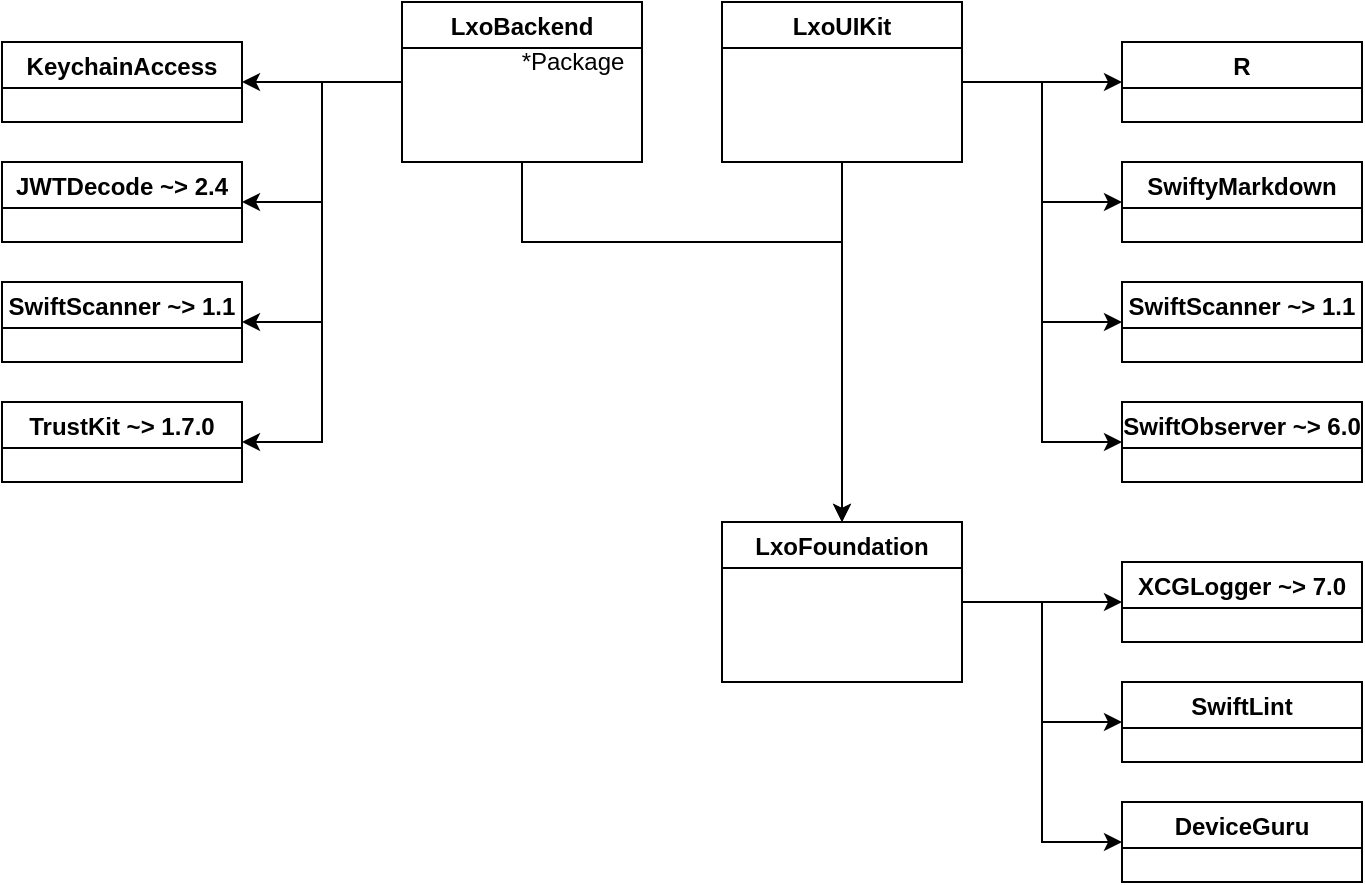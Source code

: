 <mxfile version="15.4.3" type="github">
  <diagram id="ckdOkKxMEzGKWoXddqem" name="Page-1">
    <mxGraphModel dx="1588" dy="262" grid="1" gridSize="10" guides="1" tooltips="1" connect="1" arrows="1" fold="1" page="0" pageScale="1" pageWidth="827" pageHeight="1169" math="0" shadow="0">
      <root>
        <mxCell id="0" />
        <mxCell id="1" parent="0" />
        <mxCell id="-XRt4lCiMcRDXyAqXYDS-6" style="edgeStyle=orthogonalEdgeStyle;rounded=0;orthogonalLoop=1;jettySize=auto;html=1;entryX=0;entryY=0.5;entryDx=0;entryDy=0;" edge="1" parent="1" source="-XRt4lCiMcRDXyAqXYDS-1" target="-XRt4lCiMcRDXyAqXYDS-5">
          <mxGeometry relative="1" as="geometry" />
        </mxCell>
        <mxCell id="-XRt4lCiMcRDXyAqXYDS-7" style="edgeStyle=orthogonalEdgeStyle;rounded=0;orthogonalLoop=1;jettySize=auto;html=1;entryX=0;entryY=0.5;entryDx=0;entryDy=0;" edge="1" parent="1" source="-XRt4lCiMcRDXyAqXYDS-1" target="-XRt4lCiMcRDXyAqXYDS-4">
          <mxGeometry relative="1" as="geometry" />
        </mxCell>
        <mxCell id="-XRt4lCiMcRDXyAqXYDS-8" style="edgeStyle=orthogonalEdgeStyle;rounded=0;orthogonalLoop=1;jettySize=auto;html=1;entryX=0;entryY=0.5;entryDx=0;entryDy=0;" edge="1" parent="1" source="-XRt4lCiMcRDXyAqXYDS-1" target="-XRt4lCiMcRDXyAqXYDS-3">
          <mxGeometry relative="1" as="geometry" />
        </mxCell>
        <mxCell id="-XRt4lCiMcRDXyAqXYDS-1" value="LxoFoundation" style="swimlane;" vertex="1" parent="1">
          <mxGeometry x="240" y="860" width="120" height="80" as="geometry" />
        </mxCell>
        <mxCell id="-XRt4lCiMcRDXyAqXYDS-3" value="XCGLogger ~&gt; 7.0" style="swimlane;" vertex="1" parent="1">
          <mxGeometry x="440" y="880" width="120" height="40" as="geometry" />
        </mxCell>
        <mxCell id="-XRt4lCiMcRDXyAqXYDS-4" value="SwiftLint" style="swimlane;" vertex="1" parent="1">
          <mxGeometry x="440" y="940" width="120" height="40" as="geometry" />
        </mxCell>
        <mxCell id="-XRt4lCiMcRDXyAqXYDS-5" value="DeviceGuru" style="swimlane;" vertex="1" parent="1">
          <mxGeometry x="440" y="1000" width="120" height="40" as="geometry" />
        </mxCell>
        <mxCell id="-XRt4lCiMcRDXyAqXYDS-10" style="edgeStyle=orthogonalEdgeStyle;rounded=0;orthogonalLoop=1;jettySize=auto;html=1;entryX=0.5;entryY=0;entryDx=0;entryDy=0;" edge="1" parent="1" source="-XRt4lCiMcRDXyAqXYDS-9" target="-XRt4lCiMcRDXyAqXYDS-1">
          <mxGeometry relative="1" as="geometry" />
        </mxCell>
        <mxCell id="-XRt4lCiMcRDXyAqXYDS-15" style="edgeStyle=orthogonalEdgeStyle;rounded=0;orthogonalLoop=1;jettySize=auto;html=1;entryX=0;entryY=0.5;entryDx=0;entryDy=0;" edge="1" parent="1" source="-XRt4lCiMcRDXyAqXYDS-9" target="-XRt4lCiMcRDXyAqXYDS-13">
          <mxGeometry relative="1" as="geometry" />
        </mxCell>
        <mxCell id="-XRt4lCiMcRDXyAqXYDS-16" style="edgeStyle=orthogonalEdgeStyle;rounded=0;orthogonalLoop=1;jettySize=auto;html=1;entryX=0;entryY=0.5;entryDx=0;entryDy=0;" edge="1" parent="1" source="-XRt4lCiMcRDXyAqXYDS-9" target="-XRt4lCiMcRDXyAqXYDS-12">
          <mxGeometry relative="1" as="geometry" />
        </mxCell>
        <mxCell id="-XRt4lCiMcRDXyAqXYDS-17" style="edgeStyle=orthogonalEdgeStyle;rounded=0;orthogonalLoop=1;jettySize=auto;html=1;entryX=0;entryY=0.5;entryDx=0;entryDy=0;" edge="1" parent="1" source="-XRt4lCiMcRDXyAqXYDS-9" target="-XRt4lCiMcRDXyAqXYDS-11">
          <mxGeometry relative="1" as="geometry" />
        </mxCell>
        <mxCell id="-XRt4lCiMcRDXyAqXYDS-18" style="edgeStyle=orthogonalEdgeStyle;rounded=0;orthogonalLoop=1;jettySize=auto;html=1;entryX=0;entryY=0.5;entryDx=0;entryDy=0;" edge="1" parent="1" source="-XRt4lCiMcRDXyAqXYDS-9" target="-XRt4lCiMcRDXyAqXYDS-14">
          <mxGeometry relative="1" as="geometry" />
        </mxCell>
        <mxCell id="-XRt4lCiMcRDXyAqXYDS-9" value="LxoUIKit" style="swimlane;" vertex="1" parent="1">
          <mxGeometry x="240" y="600" width="120" height="80" as="geometry" />
        </mxCell>
        <mxCell id="-XRt4lCiMcRDXyAqXYDS-11" value="SwiftScanner ~&gt; 1.1" style="swimlane;" vertex="1" parent="1">
          <mxGeometry x="440" y="740" width="120" height="40" as="geometry" />
        </mxCell>
        <mxCell id="-XRt4lCiMcRDXyAqXYDS-12" value="SwiftyMarkdown" style="swimlane;" vertex="1" parent="1">
          <mxGeometry x="440" y="680" width="120" height="40" as="geometry" />
        </mxCell>
        <mxCell id="-XRt4lCiMcRDXyAqXYDS-13" value="R" style="swimlane;" vertex="1" parent="1">
          <mxGeometry x="440" y="620" width="120" height="40" as="geometry" />
        </mxCell>
        <mxCell id="-XRt4lCiMcRDXyAqXYDS-14" value="SwiftObserver ~&gt; 6.0" style="swimlane;" vertex="1" parent="1">
          <mxGeometry x="440" y="800" width="120" height="40" as="geometry" />
        </mxCell>
        <mxCell id="-XRt4lCiMcRDXyAqXYDS-20" style="edgeStyle=orthogonalEdgeStyle;rounded=0;orthogonalLoop=1;jettySize=auto;html=1;entryX=0.5;entryY=0;entryDx=0;entryDy=0;" edge="1" parent="1" source="-XRt4lCiMcRDXyAqXYDS-19" target="-XRt4lCiMcRDXyAqXYDS-1">
          <mxGeometry relative="1" as="geometry">
            <Array as="points">
              <mxPoint x="140" y="720" />
              <mxPoint x="300" y="720" />
            </Array>
          </mxGeometry>
        </mxCell>
        <mxCell id="-XRt4lCiMcRDXyAqXYDS-25" style="edgeStyle=orthogonalEdgeStyle;rounded=0;orthogonalLoop=1;jettySize=auto;html=1;entryX=1;entryY=0.5;entryDx=0;entryDy=0;" edge="1" parent="1" source="-XRt4lCiMcRDXyAqXYDS-19" target="-XRt4lCiMcRDXyAqXYDS-24">
          <mxGeometry relative="1" as="geometry" />
        </mxCell>
        <mxCell id="-XRt4lCiMcRDXyAqXYDS-26" style="edgeStyle=orthogonalEdgeStyle;rounded=0;orthogonalLoop=1;jettySize=auto;html=1;entryX=1;entryY=0.5;entryDx=0;entryDy=0;" edge="1" parent="1" source="-XRt4lCiMcRDXyAqXYDS-19" target="-XRt4lCiMcRDXyAqXYDS-21">
          <mxGeometry relative="1" as="geometry" />
        </mxCell>
        <mxCell id="-XRt4lCiMcRDXyAqXYDS-27" style="edgeStyle=orthogonalEdgeStyle;rounded=0;orthogonalLoop=1;jettySize=auto;html=1;entryX=1;entryY=0.5;entryDx=0;entryDy=0;" edge="1" parent="1" source="-XRt4lCiMcRDXyAqXYDS-19" target="-XRt4lCiMcRDXyAqXYDS-22">
          <mxGeometry relative="1" as="geometry" />
        </mxCell>
        <mxCell id="-XRt4lCiMcRDXyAqXYDS-28" style="edgeStyle=orthogonalEdgeStyle;rounded=0;orthogonalLoop=1;jettySize=auto;html=1;entryX=1;entryY=0.5;entryDx=0;entryDy=0;" edge="1" parent="1" source="-XRt4lCiMcRDXyAqXYDS-19" target="-XRt4lCiMcRDXyAqXYDS-23">
          <mxGeometry relative="1" as="geometry" />
        </mxCell>
        <mxCell id="-XRt4lCiMcRDXyAqXYDS-19" value="LxoBackend" style="swimlane;" vertex="1" parent="1">
          <mxGeometry x="80" y="600" width="120" height="80" as="geometry" />
        </mxCell>
        <mxCell id="-XRt4lCiMcRDXyAqXYDS-29" value="*Package" style="text;html=1;align=center;verticalAlign=middle;resizable=0;points=[];autosize=1;strokeColor=none;fillColor=none;" vertex="1" parent="-XRt4lCiMcRDXyAqXYDS-19">
          <mxGeometry x="50" y="20" width="70" height="20" as="geometry" />
        </mxCell>
        <mxCell id="-XRt4lCiMcRDXyAqXYDS-21" value="SwiftScanner ~&gt; 1.1" style="swimlane;" vertex="1" parent="1">
          <mxGeometry x="-120" y="740" width="120" height="40" as="geometry" />
        </mxCell>
        <mxCell id="-XRt4lCiMcRDXyAqXYDS-22" value="JWTDecode ~&gt; 2.4" style="swimlane;" vertex="1" parent="1">
          <mxGeometry x="-120" y="680" width="120" height="40" as="geometry" />
        </mxCell>
        <mxCell id="-XRt4lCiMcRDXyAqXYDS-23" value="KeychainAccess" style="swimlane;" vertex="1" parent="1">
          <mxGeometry x="-120" y="620" width="120" height="40" as="geometry" />
        </mxCell>
        <mxCell id="-XRt4lCiMcRDXyAqXYDS-24" value="TrustKit ~&gt; 1.7.0" style="swimlane;" vertex="1" parent="1">
          <mxGeometry x="-120" y="800" width="120" height="40" as="geometry" />
        </mxCell>
      </root>
    </mxGraphModel>
  </diagram>
</mxfile>
